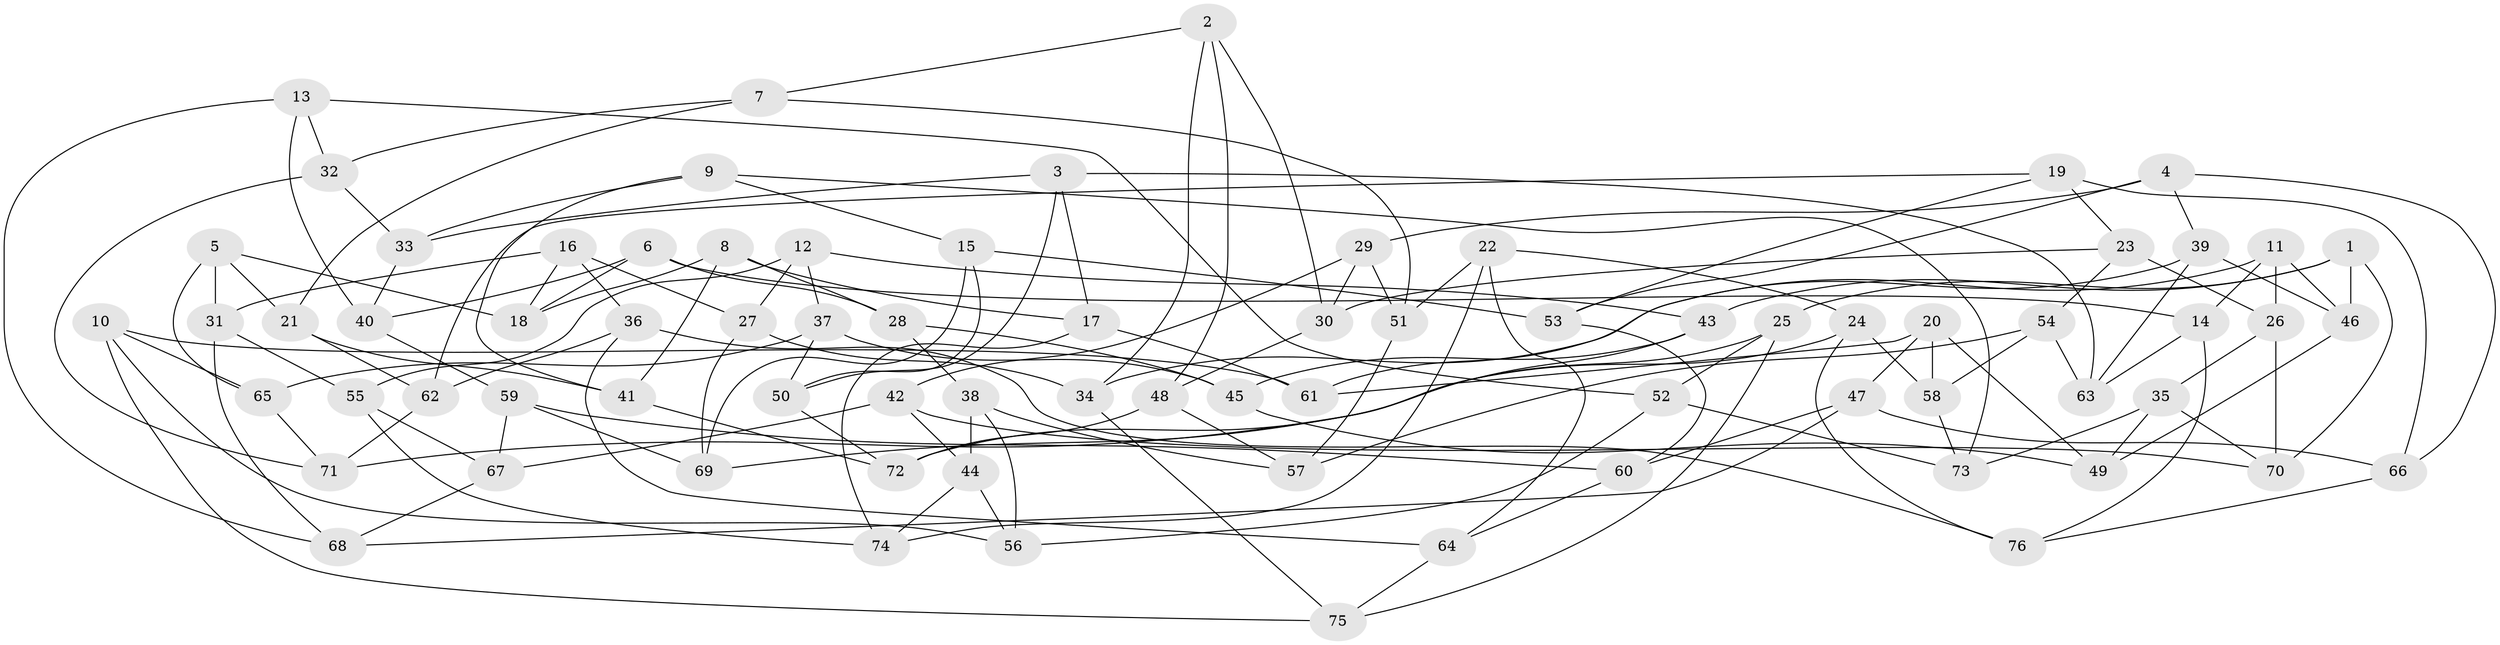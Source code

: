 // Generated by graph-tools (version 1.1) at 2025/56/03/09/25 04:56:12]
// undirected, 76 vertices, 152 edges
graph export_dot {
graph [start="1"]
  node [color=gray90,style=filled];
  1;
  2;
  3;
  4;
  5;
  6;
  7;
  8;
  9;
  10;
  11;
  12;
  13;
  14;
  15;
  16;
  17;
  18;
  19;
  20;
  21;
  22;
  23;
  24;
  25;
  26;
  27;
  28;
  29;
  30;
  31;
  32;
  33;
  34;
  35;
  36;
  37;
  38;
  39;
  40;
  41;
  42;
  43;
  44;
  45;
  46;
  47;
  48;
  49;
  50;
  51;
  52;
  53;
  54;
  55;
  56;
  57;
  58;
  59;
  60;
  61;
  62;
  63;
  64;
  65;
  66;
  67;
  68;
  69;
  70;
  71;
  72;
  73;
  74;
  75;
  76;
  1 -- 43;
  1 -- 70;
  1 -- 46;
  1 -- 25;
  2 -- 34;
  2 -- 30;
  2 -- 7;
  2 -- 48;
  3 -- 50;
  3 -- 33;
  3 -- 63;
  3 -- 17;
  4 -- 53;
  4 -- 66;
  4 -- 39;
  4 -- 29;
  5 -- 21;
  5 -- 18;
  5 -- 65;
  5 -- 31;
  6 -- 28;
  6 -- 40;
  6 -- 14;
  6 -- 18;
  7 -- 32;
  7 -- 21;
  7 -- 51;
  8 -- 17;
  8 -- 28;
  8 -- 41;
  8 -- 18;
  9 -- 41;
  9 -- 15;
  9 -- 33;
  9 -- 73;
  10 -- 61;
  10 -- 65;
  10 -- 56;
  10 -- 75;
  11 -- 34;
  11 -- 14;
  11 -- 46;
  11 -- 26;
  12 -- 27;
  12 -- 37;
  12 -- 43;
  12 -- 55;
  13 -- 68;
  13 -- 52;
  13 -- 40;
  13 -- 32;
  14 -- 76;
  14 -- 63;
  15 -- 50;
  15 -- 53;
  15 -- 69;
  16 -- 18;
  16 -- 36;
  16 -- 31;
  16 -- 27;
  17 -- 74;
  17 -- 61;
  19 -- 66;
  19 -- 53;
  19 -- 62;
  19 -- 23;
  20 -- 58;
  20 -- 61;
  20 -- 47;
  20 -- 49;
  21 -- 41;
  21 -- 62;
  22 -- 51;
  22 -- 24;
  22 -- 74;
  22 -- 64;
  23 -- 54;
  23 -- 26;
  23 -- 30;
  24 -- 76;
  24 -- 58;
  24 -- 71;
  25 -- 52;
  25 -- 69;
  25 -- 75;
  26 -- 70;
  26 -- 35;
  27 -- 34;
  27 -- 69;
  28 -- 38;
  28 -- 45;
  29 -- 51;
  29 -- 30;
  29 -- 42;
  30 -- 48;
  31 -- 68;
  31 -- 55;
  32 -- 71;
  32 -- 33;
  33 -- 40;
  34 -- 75;
  35 -- 73;
  35 -- 49;
  35 -- 70;
  36 -- 64;
  36 -- 62;
  36 -- 76;
  37 -- 45;
  37 -- 65;
  37 -- 50;
  38 -- 56;
  38 -- 44;
  38 -- 57;
  39 -- 61;
  39 -- 63;
  39 -- 46;
  40 -- 59;
  41 -- 72;
  42 -- 67;
  42 -- 44;
  42 -- 70;
  43 -- 72;
  43 -- 45;
  44 -- 74;
  44 -- 56;
  45 -- 49;
  46 -- 49;
  47 -- 66;
  47 -- 68;
  47 -- 60;
  48 -- 57;
  48 -- 72;
  50 -- 72;
  51 -- 57;
  52 -- 56;
  52 -- 73;
  53 -- 60;
  54 -- 63;
  54 -- 58;
  54 -- 57;
  55 -- 67;
  55 -- 74;
  58 -- 73;
  59 -- 67;
  59 -- 69;
  59 -- 60;
  60 -- 64;
  62 -- 71;
  64 -- 75;
  65 -- 71;
  66 -- 76;
  67 -- 68;
}
